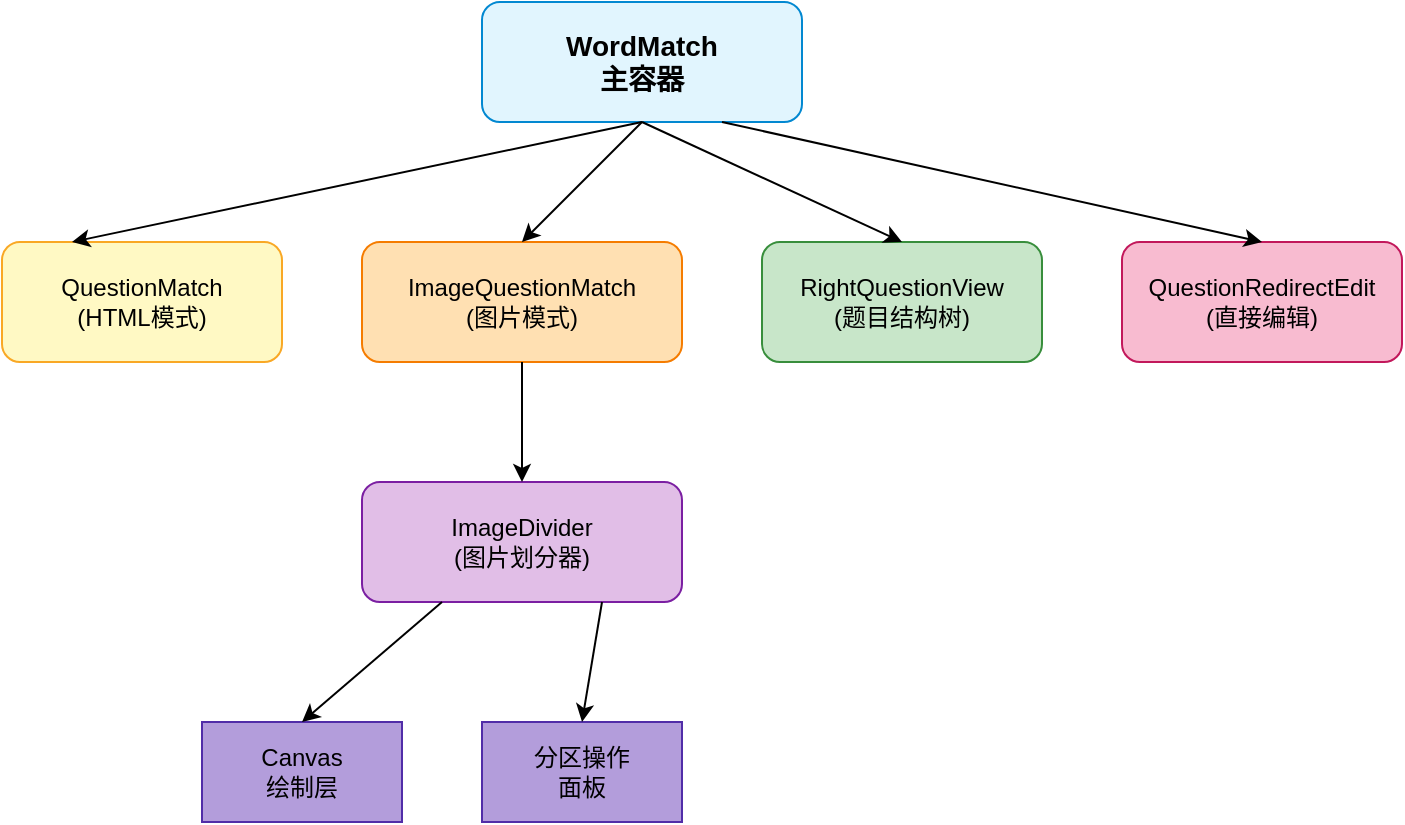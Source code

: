 <mxfile>
  <diagram name="组件架构图">
    <mxGraphModel dx="1434" dy="764" grid="1" gridSize="10" guides="1">
      <root>
        <mxCell id="0"/>
        <mxCell id="1" parent="0"/>
        
        <!-- WordMatch 主容器 -->
        <mxCell id="2" value="WordMatch&#xa;主容器" style="rounded=1;whiteSpace=wrap;html=1;fillColor=#E1F5FE;strokeColor=#0288D1;fontSize=14;fontStyle=1" vertex="1" parent="1">
          <mxGeometry x="320" y="40" width="160" height="60" as="geometry"/>
        </mxCell>
        
        <!-- HTML模式 -->
        <mxCell id="3" value="QuestionMatch&#xa;(HTML模式)" style="rounded=1;whiteSpace=wrap;html=1;fillColor=#FFF9C4;strokeColor=#F9A825;" vertex="1" parent="1">
          <mxGeometry x="80" y="160" width="140" height="60" as="geometry"/>
        </mxCell>
        
        <!-- 图片模式 -->
        <mxCell id="4" value="ImageQuestionMatch&#xa;(图片模式)" style="rounded=1;whiteSpace=wrap;html=1;fillColor=#FFE0B2;strokeColor=#F57C00;" vertex="1" parent="1">
          <mxGeometry x="260" y="160" width="160" height="60" as="geometry"/>
        </mxCell>
        
        <!-- 题目树 -->
        <mxCell id="5" value="RightQuestionView&#xa;(题目结构树)" style="rounded=1;whiteSpace=wrap;html=1;fillColor=#C8E6C9;strokeColor=#388E3C;" vertex="1" parent="1">
          <mxGeometry x="460" y="160" width="140" height="60" as="geometry"/>
        </mxCell>
        
        <!-- 直接编辑 -->
        <mxCell id="6" value="QuestionRedirectEdit&#xa;(直接编辑)" style="rounded=1;whiteSpace=wrap;html=1;fillColor=#F8BBD0;strokeColor=#C2185B;" vertex="1" parent="1">
          <mxGeometry x="640" y="160" width="140" height="60" as="geometry"/>
        </mxCell>
        
        <!-- ImageDivider -->
        <mxCell id="7" value="ImageDivider&#xa;(图片划分器)" style="rounded=1;whiteSpace=wrap;html=1;fillColor=#E1BEE7;strokeColor=#7B1FA2;" vertex="1" parent="1">
          <mxGeometry x="260" y="280" width="160" height="60" as="geometry"/>
        </mxCell>
        
        <!-- Canvas层 -->
        <mxCell id="8" value="Canvas&#xa;绘制层" style="rounded=0;whiteSpace=wrap;html=1;fillColor=#B39DDB;strokeColor=#512DA8;" vertex="1" parent="1">
          <mxGeometry x="180" y="400" width="100" height="50" as="geometry"/>
        </mxCell>
        
        <!-- 分区面板 -->
        <mxCell id="9" value="分区操作&#xa;面板" style="rounded=0;whiteSpace=wrap;html=1;fillColor=#B39DDB;strokeColor=#512DA8;" vertex="1" parent="1">
          <mxGeometry x="320" y="400" width="100" height="50" as="geometry"/>
        </mxCell>
        
        <!-- 连线 -->
        <mxCell id="10" value="" style="endArrow=classic;html=1;exitX=0.5;exitY=1;entryX=0.25;entryY=0;" edge="1" parent="1" source="2" target="3">
          <mxGeometry relative="1" as="geometry"/>
        </mxCell>
        <mxCell id="11" value="" style="endArrow=classic;html=1;exitX=0.5;exitY=1;entryX=0.5;entryY=0;" edge="1" parent="1" source="2" target="4">
          <mxGeometry relative="1" as="geometry"/>
        </mxCell>
        <mxCell id="12" value="" style="endArrow=classic;html=1;exitX=0.5;exitY=1;entryX=0.5;entryY=0;" edge="1" parent="1" source="2" target="5">
          <mxGeometry relative="1" as="geometry"/>
        </mxCell>
        <mxCell id="13" value="" style="endArrow=classic;html=1;exitX=0.75;exitY=1;entryX=0.5;entryY=0;" edge="1" parent="1" source="2" target="6">
          <mxGeometry relative="1" as="geometry"/>
        </mxCell>
        <mxCell id="14" value="" style="endArrow=classic;html=1;exitX=0.5;exitY=1;entryX=0.5;entryY=0;" edge="1" parent="1" source="4" target="7">
          <mxGeometry relative="1" as="geometry"/>
        </mxCell>
        <mxCell id="15" value="" style="endArrow=classic;html=1;exitX=0.25;exitY=1;entryX=0.5;entryY=0;" edge="1" parent="1" source="7" target="8">
          <mxGeometry relative="1" as="geometry"/>
        </mxCell>
        <mxCell id="16" value="" style="endArrow=classic;html=1;exitX=0.75;exitY=1;entryX=0.5;entryY=0;" edge="1" parent="1" source="7" target="9">
          <mxGeometry relative="1" as="geometry"/>
        </mxCell>
      </root>
    </mxGraphModel>
  </diagram>
</mxfile>
